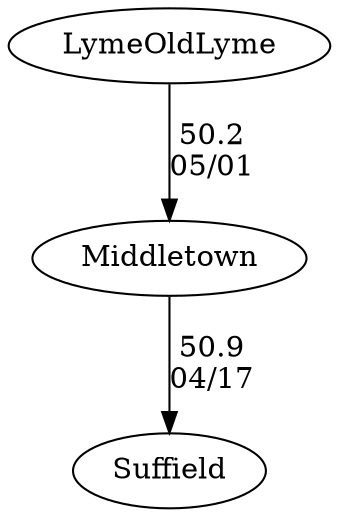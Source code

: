 digraph boys3foursMiddletown {Middletown [URL="boys3foursMiddletownMiddletown.html"];LymeOldLyme [URL="boys3foursMiddletownLymeOldLyme.html"];Suffield [URL="boys3foursMiddletownSuffield.html"];LymeOldLyme -> Middletown[label="50.2
05/01", weight="50", tooltip="NEIRA Boys & Girls Fours,Lyme/Old Lyme v Middletown V Mills			
Distance: 1500 Conditions: It was a partly cloudy day when all three crews got out into the lake, there was a constant 6-8 mph head wind that ran straight up the course for all races. Comments: One race worth noting is the G2V4 Lyme/old Lyme launched their G3V4 to participate in the race as well.
Lyme/Old Lyme would like thank Middletown and Mills for coming out to race on our lake. We are always excited to have teams come and visit and enjoy our facility with us.
Thank you for a great day of racing and we look forward to seeing you all again soon!!
None", URL="https://www.row2k.com/results/resultspage.cfm?UID=B21A566F53808695C158764AE049824A&cat=5", random="random"]; 
Middletown -> Suffield[label="50.9
04/17", weight="50", tooltip="NEIRA Boys Fours,Suffield Academy and Middletown			
Distance: 1500 Conditions: Boys Varsity 1- strong tail current, S winds at 3 mph, moderate chop
Girls Varsity 2- strong tail current, winds at 5 mph, significant chop
Boys Varsity 2- strong tail current, wind gusts at 18 mph, significant chop
None", URL="https://www.row2k.com/results/resultspage.cfm?UID=AC683D5136F31AD9F0E016CDFC3F0E3D&cat=1", random="random"]}